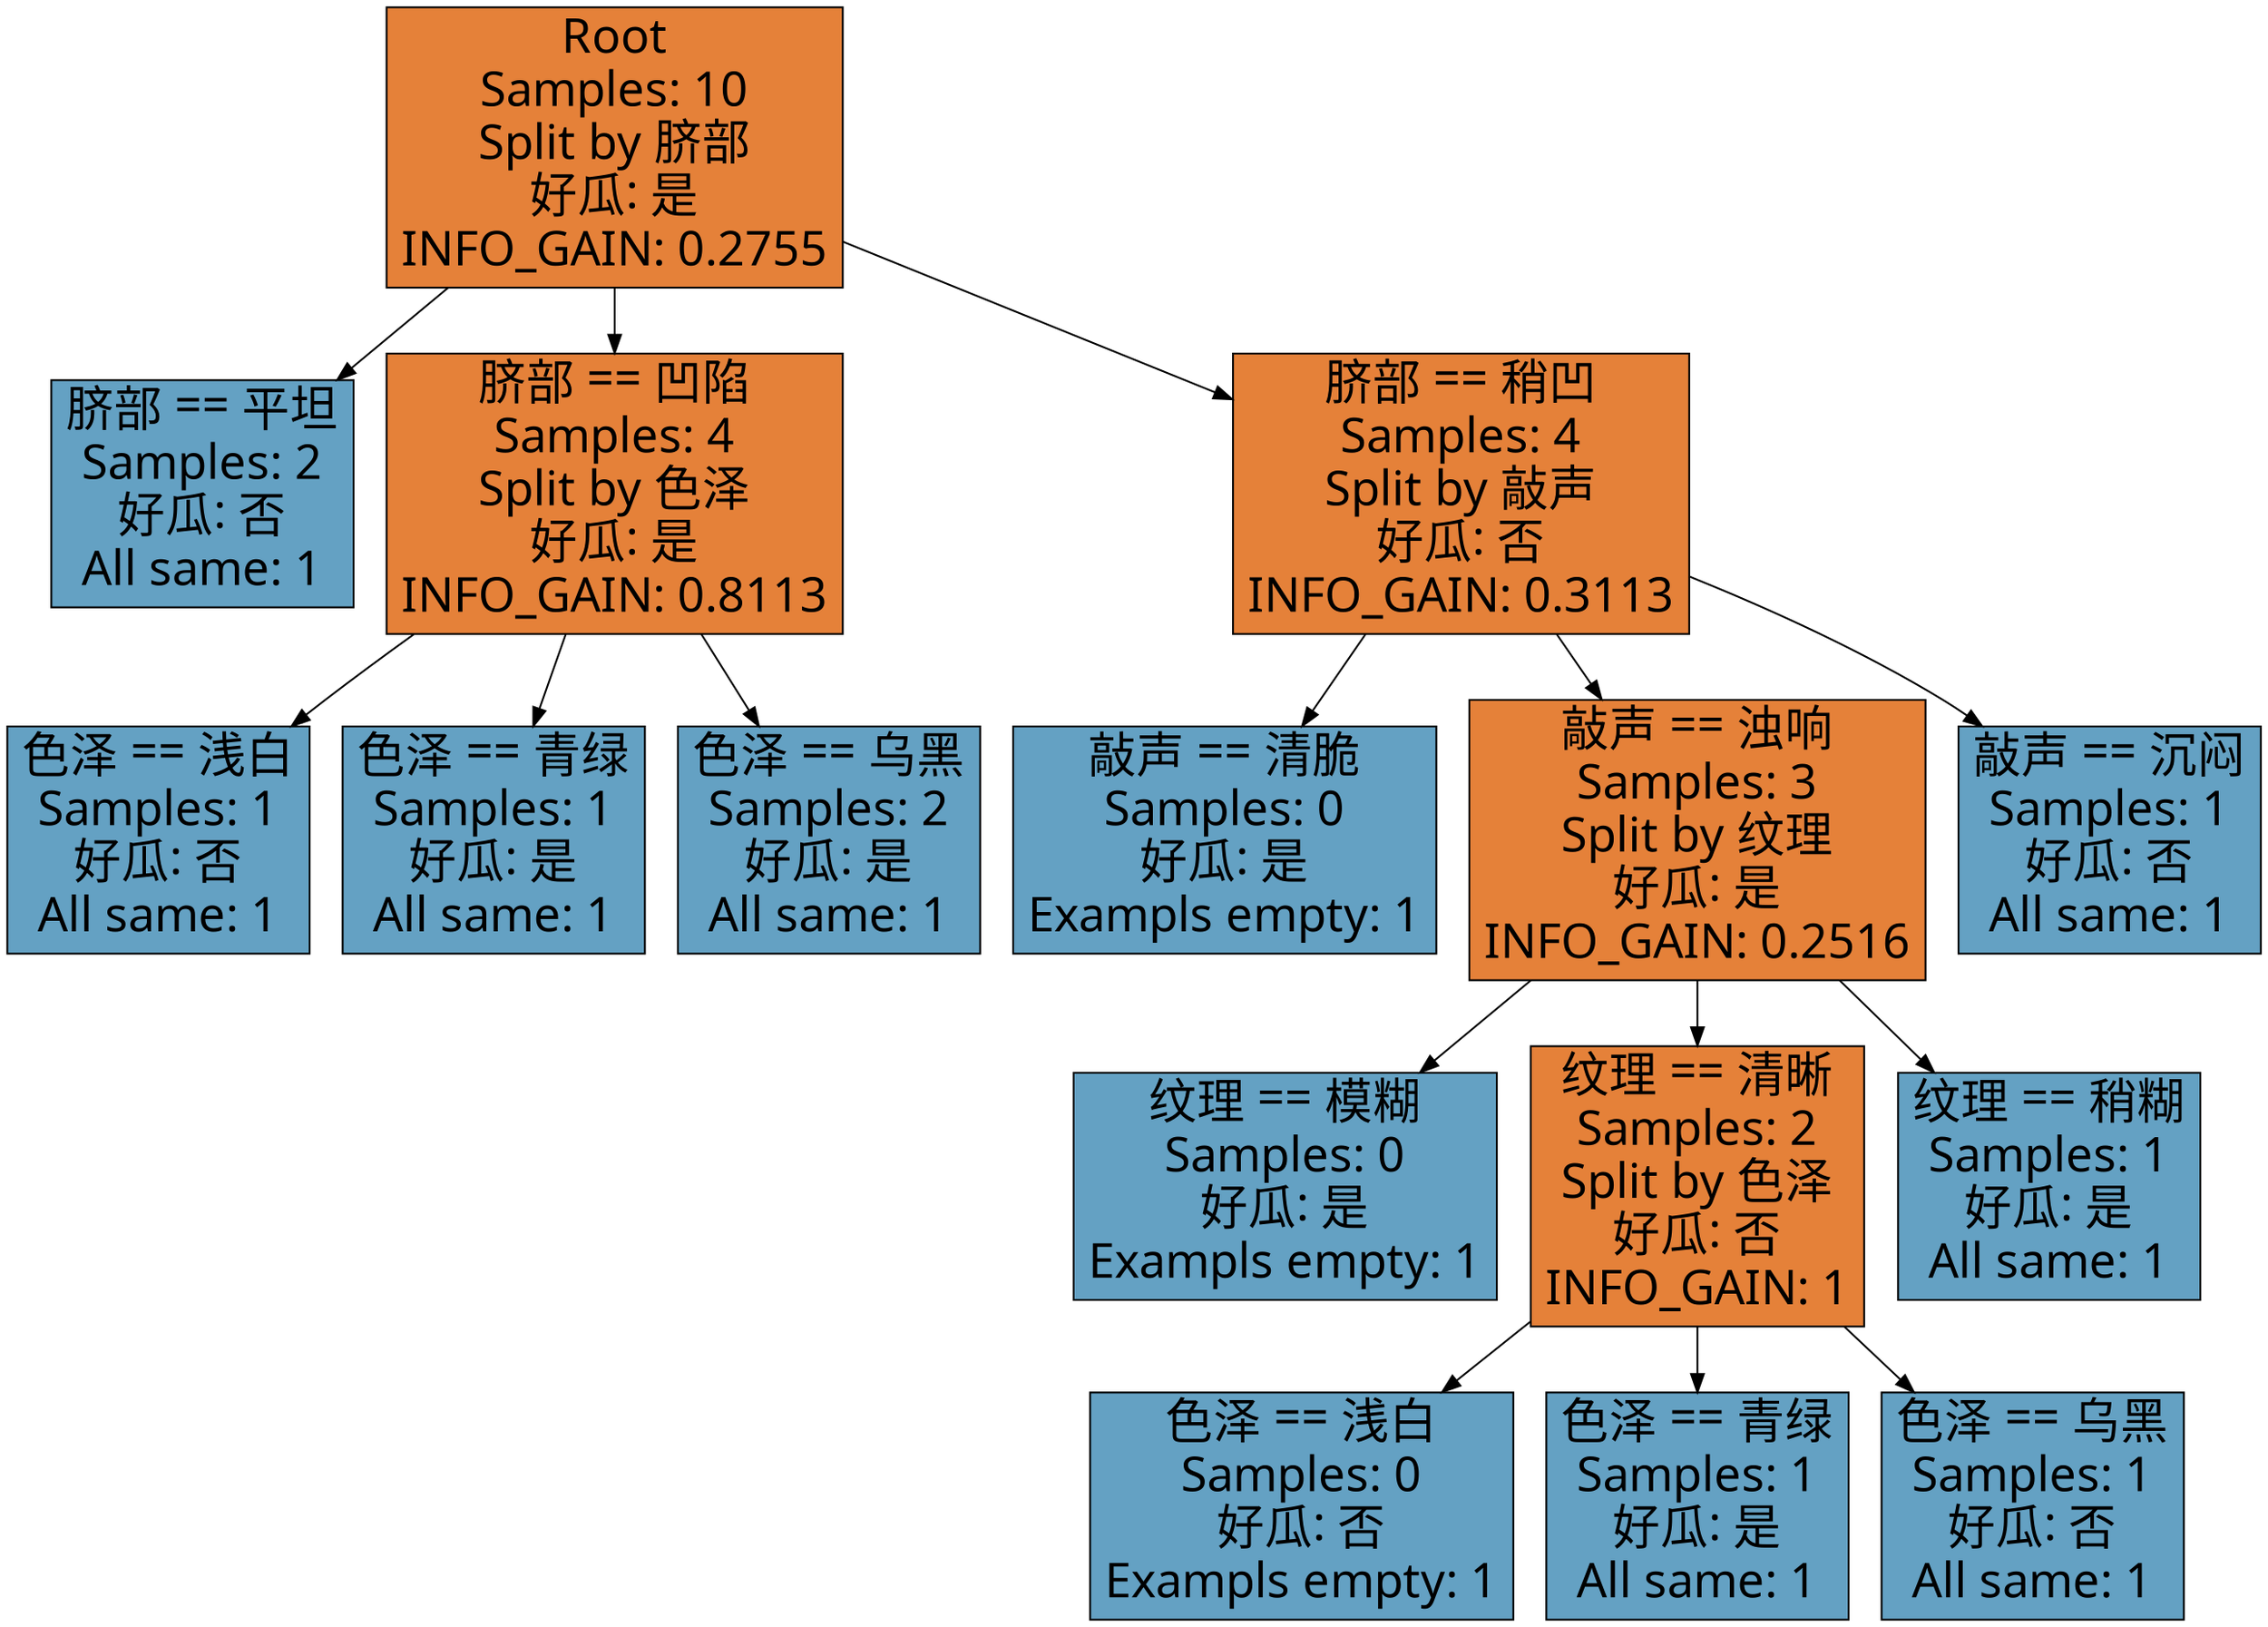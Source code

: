 digraph Tree {
node [shape=box, style="filled", color="black", fontname="Microsoft YaHei", fontsize=26];
edge [fontname="Microsoft YaHei", fontsize=26];
0 [label="Root\nSamples: 10\nSplit by 脐部\n好瓜: 是\nINFO_GAIN: 0.2755", fillcolor="#e58139"];
0 -> 1;
1 [label="脐部 == 平坦\nSamples: 2\n好瓜: 否\nAll same: 1", fillcolor="#64a1c3"];
0 -> 2;
2 [label="脐部 == 凹陷\nSamples: 4\nSplit by 色泽\n好瓜: 是\nINFO_GAIN: 0.8113", fillcolor="#e58139"];
2 -> 3;
3 [label="色泽 == 浅白\nSamples: 1\n好瓜: 否\nAll same: 1", fillcolor="#64a1c3"];
2 -> 4;
4 [label="色泽 == 青绿\nSamples: 1\n好瓜: 是\nAll same: 1", fillcolor="#64a1c3"];
2 -> 5;
5 [label="色泽 == 乌黑\nSamples: 2\n好瓜: 是\nAll same: 1", fillcolor="#64a1c3"];
0 -> 6;
6 [label="脐部 == 稍凹\nSamples: 4\nSplit by 敲声\n好瓜: 否\nINFO_GAIN: 0.3113", fillcolor="#e58139"];
6 -> 7;
7 [label="敲声 == 清脆\nSamples: 0\n好瓜: 是\nExampls empty: 1", fillcolor="#64a1c3"];
6 -> 8;
8 [label="敲声 == 浊响\nSamples: 3\nSplit by 纹理\n好瓜: 是\nINFO_GAIN: 0.2516", fillcolor="#e58139"];
8 -> 9;
9 [label="纹理 == 模糊\nSamples: 0\n好瓜: 是\nExampls empty: 1", fillcolor="#64a1c3"];
8 -> 10;
10 [label="纹理 == 清晰\nSamples: 2\nSplit by 色泽\n好瓜: 否\nINFO_GAIN: 1", fillcolor="#e58139"];
10 -> 11;
11 [label="色泽 == 浅白\nSamples: 0\n好瓜: 否\nExampls empty: 1", fillcolor="#64a1c3"];
10 -> 12;
12 [label="色泽 == 青绿\nSamples: 1\n好瓜: 是\nAll same: 1", fillcolor="#64a1c3"];
10 -> 13;
13 [label="色泽 == 乌黑\nSamples: 1\n好瓜: 否\nAll same: 1", fillcolor="#64a1c3"];
8 -> 14;
14 [label="纹理 == 稍糊\nSamples: 1\n好瓜: 是\nAll same: 1", fillcolor="#64a1c3"];
6 -> 15;
15 [label="敲声 == 沉闷\nSamples: 1\n好瓜: 否\nAll same: 1", fillcolor="#64a1c3"];
}